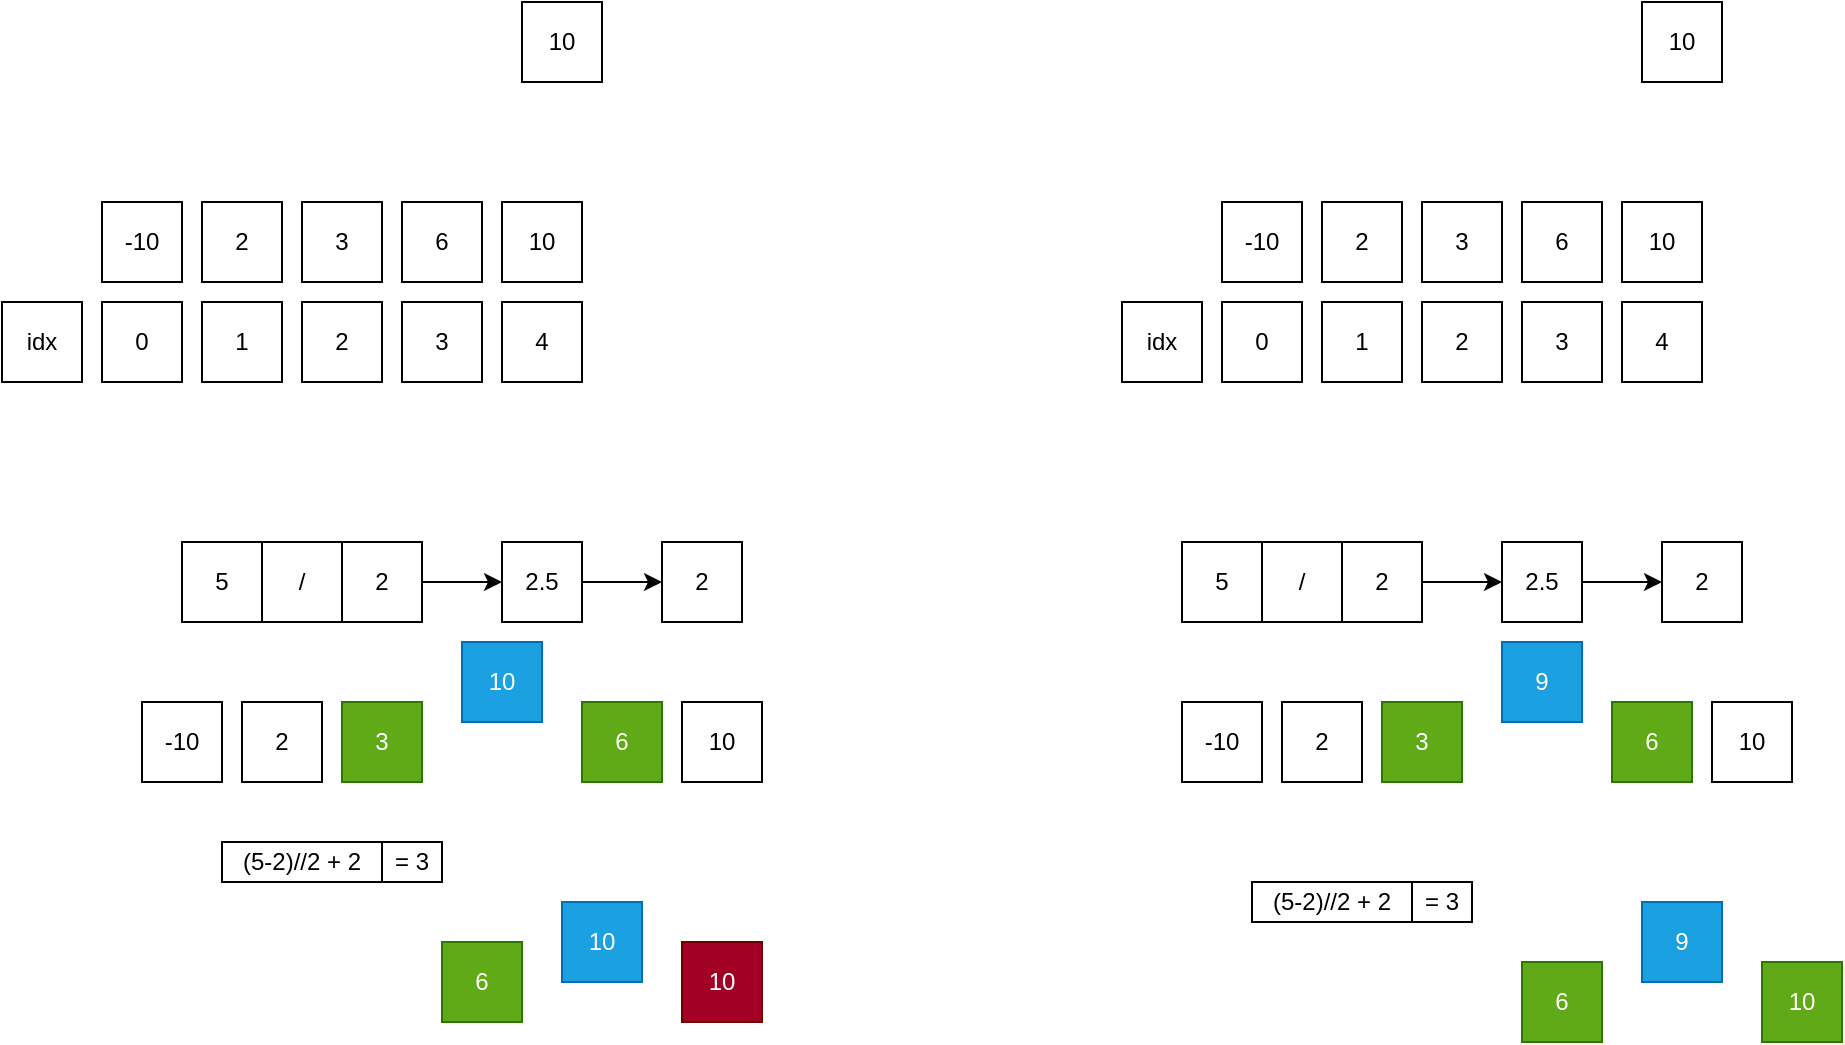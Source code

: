 <mxfile version="15.8.7" type="device"><diagram id="YQNXpzJX2jImr3CYh5W3" name="페이지-1"><mxGraphModel dx="1185" dy="714" grid="1" gridSize="10" guides="1" tooltips="1" connect="1" arrows="1" fold="1" page="1" pageScale="1" pageWidth="10000" pageHeight="10000" math="0" shadow="0"><root><mxCell id="0"/><mxCell id="1" parent="0"/><mxCell id="a110L5JyuXEohBfdSnwL-1" value="-10" style="rounded=0;whiteSpace=wrap;html=1;" vertex="1" parent="1"><mxGeometry x="520" y="360" width="40" height="40" as="geometry"/></mxCell><mxCell id="a110L5JyuXEohBfdSnwL-2" value="2" style="rounded=0;whiteSpace=wrap;html=1;" vertex="1" parent="1"><mxGeometry x="570" y="360" width="40" height="40" as="geometry"/></mxCell><mxCell id="a110L5JyuXEohBfdSnwL-3" value="3" style="rounded=0;whiteSpace=wrap;html=1;" vertex="1" parent="1"><mxGeometry x="620" y="360" width="40" height="40" as="geometry"/></mxCell><mxCell id="a110L5JyuXEohBfdSnwL-4" value="6" style="rounded=0;whiteSpace=wrap;html=1;" vertex="1" parent="1"><mxGeometry x="670" y="360" width="40" height="40" as="geometry"/></mxCell><mxCell id="a110L5JyuXEohBfdSnwL-5" value="10" style="rounded=0;whiteSpace=wrap;html=1;" vertex="1" parent="1"><mxGeometry x="720" y="360" width="40" height="40" as="geometry"/></mxCell><mxCell id="a110L5JyuXEohBfdSnwL-6" value="0" style="rounded=0;whiteSpace=wrap;html=1;" vertex="1" parent="1"><mxGeometry x="520" y="410" width="40" height="40" as="geometry"/></mxCell><mxCell id="a110L5JyuXEohBfdSnwL-7" value="1" style="rounded=0;whiteSpace=wrap;html=1;" vertex="1" parent="1"><mxGeometry x="570" y="410" width="40" height="40" as="geometry"/></mxCell><mxCell id="a110L5JyuXEohBfdSnwL-8" value="2" style="rounded=0;whiteSpace=wrap;html=1;" vertex="1" parent="1"><mxGeometry x="620" y="410" width="40" height="40" as="geometry"/></mxCell><mxCell id="a110L5JyuXEohBfdSnwL-9" value="3" style="rounded=0;whiteSpace=wrap;html=1;" vertex="1" parent="1"><mxGeometry x="670" y="410" width="40" height="40" as="geometry"/></mxCell><mxCell id="a110L5JyuXEohBfdSnwL-10" value="4" style="rounded=0;whiteSpace=wrap;html=1;" vertex="1" parent="1"><mxGeometry x="720" y="410" width="40" height="40" as="geometry"/></mxCell><mxCell id="a110L5JyuXEohBfdSnwL-12" value="idx" style="rounded=0;whiteSpace=wrap;html=1;" vertex="1" parent="1"><mxGeometry x="470" y="410" width="40" height="40" as="geometry"/></mxCell><mxCell id="a110L5JyuXEohBfdSnwL-13" value="10" style="rounded=0;whiteSpace=wrap;html=1;" vertex="1" parent="1"><mxGeometry x="730" y="260" width="40" height="40" as="geometry"/></mxCell><mxCell id="a110L5JyuXEohBfdSnwL-15" value="5" style="rounded=0;whiteSpace=wrap;html=1;" vertex="1" parent="1"><mxGeometry x="560" y="530" width="40" height="40" as="geometry"/></mxCell><mxCell id="a110L5JyuXEohBfdSnwL-21" style="edgeStyle=orthogonalEdgeStyle;rounded=0;orthogonalLoop=1;jettySize=auto;html=1;" edge="1" parent="1" source="a110L5JyuXEohBfdSnwL-16" target="a110L5JyuXEohBfdSnwL-18"><mxGeometry relative="1" as="geometry"/></mxCell><mxCell id="a110L5JyuXEohBfdSnwL-16" value="2" style="rounded=0;whiteSpace=wrap;html=1;" vertex="1" parent="1"><mxGeometry x="640" y="530" width="40" height="40" as="geometry"/></mxCell><mxCell id="a110L5JyuXEohBfdSnwL-17" value="/" style="rounded=0;whiteSpace=wrap;html=1;" vertex="1" parent="1"><mxGeometry x="600" y="530" width="40" height="40" as="geometry"/></mxCell><mxCell id="a110L5JyuXEohBfdSnwL-23" style="edgeStyle=orthogonalEdgeStyle;rounded=0;orthogonalLoop=1;jettySize=auto;html=1;" edge="1" parent="1" source="a110L5JyuXEohBfdSnwL-18" target="a110L5JyuXEohBfdSnwL-19"><mxGeometry relative="1" as="geometry"/></mxCell><mxCell id="a110L5JyuXEohBfdSnwL-18" value="2.5" style="rounded=0;whiteSpace=wrap;html=1;" vertex="1" parent="1"><mxGeometry x="720" y="530" width="40" height="40" as="geometry"/></mxCell><mxCell id="a110L5JyuXEohBfdSnwL-19" value="2" style="rounded=0;whiteSpace=wrap;html=1;" vertex="1" parent="1"><mxGeometry x="800" y="530" width="40" height="40" as="geometry"/></mxCell><mxCell id="a110L5JyuXEohBfdSnwL-55" value="5" style="rounded=0;whiteSpace=wrap;html=1;" vertex="1" parent="1"><mxGeometry x="1060" y="530" width="40" height="40" as="geometry"/></mxCell><mxCell id="a110L5JyuXEohBfdSnwL-56" style="edgeStyle=orthogonalEdgeStyle;rounded=0;orthogonalLoop=1;jettySize=auto;html=1;" edge="1" source="a110L5JyuXEohBfdSnwL-57" target="a110L5JyuXEohBfdSnwL-60" parent="1"><mxGeometry relative="1" as="geometry"/></mxCell><mxCell id="a110L5JyuXEohBfdSnwL-57" value="2" style="rounded=0;whiteSpace=wrap;html=1;" vertex="1" parent="1"><mxGeometry x="1140" y="530" width="40" height="40" as="geometry"/></mxCell><mxCell id="a110L5JyuXEohBfdSnwL-58" value="/" style="rounded=0;whiteSpace=wrap;html=1;" vertex="1" parent="1"><mxGeometry x="1100" y="530" width="40" height="40" as="geometry"/></mxCell><mxCell id="a110L5JyuXEohBfdSnwL-59" style="edgeStyle=orthogonalEdgeStyle;rounded=0;orthogonalLoop=1;jettySize=auto;html=1;" edge="1" source="a110L5JyuXEohBfdSnwL-60" target="a110L5JyuXEohBfdSnwL-61" parent="1"><mxGeometry relative="1" as="geometry"/></mxCell><mxCell id="a110L5JyuXEohBfdSnwL-60" value="2.5" style="rounded=0;whiteSpace=wrap;html=1;" vertex="1" parent="1"><mxGeometry x="1220" y="530" width="40" height="40" as="geometry"/></mxCell><mxCell id="a110L5JyuXEohBfdSnwL-61" value="2" style="rounded=0;whiteSpace=wrap;html=1;" vertex="1" parent="1"><mxGeometry x="1300" y="530" width="40" height="40" as="geometry"/></mxCell><mxCell id="a110L5JyuXEohBfdSnwL-68" value="10" style="rounded=0;whiteSpace=wrap;html=1;fillColor=#1ba1e2;fontColor=#ffffff;strokeColor=#006EAF;" vertex="1" parent="1"><mxGeometry x="700" y="580" width="40" height="40" as="geometry"/></mxCell><mxCell id="a110L5JyuXEohBfdSnwL-81" value="6" style="rounded=0;whiteSpace=wrap;html=1;fillColor=#60a917;fontColor=#ffffff;strokeColor=#2D7600;" vertex="1" parent="1"><mxGeometry x="760" y="610" width="40" height="40" as="geometry"/></mxCell><mxCell id="a110L5JyuXEohBfdSnwL-82" value="10" style="rounded=0;whiteSpace=wrap;html=1;" vertex="1" parent="1"><mxGeometry x="810" y="610" width="40" height="40" as="geometry"/></mxCell><mxCell id="a110L5JyuXEohBfdSnwL-83" value="-10" style="rounded=0;whiteSpace=wrap;html=1;" vertex="1" parent="1"><mxGeometry x="540" y="610" width="40" height="40" as="geometry"/></mxCell><mxCell id="a110L5JyuXEohBfdSnwL-84" value="2" style="rounded=0;whiteSpace=wrap;html=1;" vertex="1" parent="1"><mxGeometry x="590" y="610" width="40" height="40" as="geometry"/></mxCell><mxCell id="a110L5JyuXEohBfdSnwL-85" value="3" style="rounded=0;whiteSpace=wrap;html=1;fillColor=#60a917;fontColor=#ffffff;strokeColor=#2D7600;" vertex="1" parent="1"><mxGeometry x="640" y="610" width="40" height="40" as="geometry"/></mxCell><mxCell id="a110L5JyuXEohBfdSnwL-96" value="(5-2)//2 + 2" style="rounded=0;whiteSpace=wrap;html=1;" vertex="1" parent="1"><mxGeometry x="580" y="680" width="80" height="20" as="geometry"/></mxCell><mxCell id="a110L5JyuXEohBfdSnwL-97" value="= 3" style="rounded=0;whiteSpace=wrap;html=1;" vertex="1" parent="1"><mxGeometry x="660" y="680" width="30" height="20" as="geometry"/></mxCell><mxCell id="a110L5JyuXEohBfdSnwL-98" value="6" style="rounded=0;whiteSpace=wrap;html=1;fillColor=#60a917;fontColor=#ffffff;strokeColor=#2D7600;" vertex="1" parent="1"><mxGeometry x="690" y="730" width="40" height="40" as="geometry"/></mxCell><mxCell id="a110L5JyuXEohBfdSnwL-99" value="10" style="rounded=0;whiteSpace=wrap;html=1;fillColor=#a20025;fontColor=#ffffff;strokeColor=#6F0000;" vertex="1" parent="1"><mxGeometry x="810" y="730" width="40" height="40" as="geometry"/></mxCell><mxCell id="a110L5JyuXEohBfdSnwL-100" value="10" style="rounded=0;whiteSpace=wrap;html=1;fillColor=#1ba1e2;fontColor=#ffffff;strokeColor=#006EAF;" vertex="1" parent="1"><mxGeometry x="750" y="710" width="40" height="40" as="geometry"/></mxCell><mxCell id="a110L5JyuXEohBfdSnwL-101" value="-10" style="rounded=0;whiteSpace=wrap;html=1;" vertex="1" parent="1"><mxGeometry x="1080" y="360" width="40" height="40" as="geometry"/></mxCell><mxCell id="a110L5JyuXEohBfdSnwL-102" value="2" style="rounded=0;whiteSpace=wrap;html=1;" vertex="1" parent="1"><mxGeometry x="1130" y="360" width="40" height="40" as="geometry"/></mxCell><mxCell id="a110L5JyuXEohBfdSnwL-103" value="3" style="rounded=0;whiteSpace=wrap;html=1;" vertex="1" parent="1"><mxGeometry x="1180" y="360" width="40" height="40" as="geometry"/></mxCell><mxCell id="a110L5JyuXEohBfdSnwL-104" value="6" style="rounded=0;whiteSpace=wrap;html=1;" vertex="1" parent="1"><mxGeometry x="1230" y="360" width="40" height="40" as="geometry"/></mxCell><mxCell id="a110L5JyuXEohBfdSnwL-105" value="10" style="rounded=0;whiteSpace=wrap;html=1;" vertex="1" parent="1"><mxGeometry x="1280" y="360" width="40" height="40" as="geometry"/></mxCell><mxCell id="a110L5JyuXEohBfdSnwL-106" value="0" style="rounded=0;whiteSpace=wrap;html=1;" vertex="1" parent="1"><mxGeometry x="1080" y="410" width="40" height="40" as="geometry"/></mxCell><mxCell id="a110L5JyuXEohBfdSnwL-107" value="1" style="rounded=0;whiteSpace=wrap;html=1;" vertex="1" parent="1"><mxGeometry x="1130" y="410" width="40" height="40" as="geometry"/></mxCell><mxCell id="a110L5JyuXEohBfdSnwL-108" value="2" style="rounded=0;whiteSpace=wrap;html=1;" vertex="1" parent="1"><mxGeometry x="1180" y="410" width="40" height="40" as="geometry"/></mxCell><mxCell id="a110L5JyuXEohBfdSnwL-109" value="3" style="rounded=0;whiteSpace=wrap;html=1;" vertex="1" parent="1"><mxGeometry x="1230" y="410" width="40" height="40" as="geometry"/></mxCell><mxCell id="a110L5JyuXEohBfdSnwL-110" value="4" style="rounded=0;whiteSpace=wrap;html=1;" vertex="1" parent="1"><mxGeometry x="1280" y="410" width="40" height="40" as="geometry"/></mxCell><mxCell id="a110L5JyuXEohBfdSnwL-111" value="idx" style="rounded=0;whiteSpace=wrap;html=1;" vertex="1" parent="1"><mxGeometry x="1030" y="410" width="40" height="40" as="geometry"/></mxCell><mxCell id="a110L5JyuXEohBfdSnwL-112" value="10" style="rounded=0;whiteSpace=wrap;html=1;" vertex="1" parent="1"><mxGeometry x="1290" y="260" width="40" height="40" as="geometry"/></mxCell><mxCell id="a110L5JyuXEohBfdSnwL-113" value="9" style="rounded=0;whiteSpace=wrap;html=1;fillColor=#1ba1e2;fontColor=#ffffff;strokeColor=#006EAF;" vertex="1" parent="1"><mxGeometry x="1220" y="580" width="40" height="40" as="geometry"/></mxCell><mxCell id="a110L5JyuXEohBfdSnwL-114" value="6" style="rounded=0;whiteSpace=wrap;html=1;fillColor=#60a917;fontColor=#ffffff;strokeColor=#2D7600;" vertex="1" parent="1"><mxGeometry x="1275" y="610" width="40" height="40" as="geometry"/></mxCell><mxCell id="a110L5JyuXEohBfdSnwL-115" value="10" style="rounded=0;whiteSpace=wrap;html=1;" vertex="1" parent="1"><mxGeometry x="1325" y="610" width="40" height="40" as="geometry"/></mxCell><mxCell id="a110L5JyuXEohBfdSnwL-116" value="-10" style="rounded=0;whiteSpace=wrap;html=1;" vertex="1" parent="1"><mxGeometry x="1060" y="610" width="40" height="40" as="geometry"/></mxCell><mxCell id="a110L5JyuXEohBfdSnwL-117" value="2" style="rounded=0;whiteSpace=wrap;html=1;" vertex="1" parent="1"><mxGeometry x="1110" y="610" width="40" height="40" as="geometry"/></mxCell><mxCell id="a110L5JyuXEohBfdSnwL-118" value="3" style="rounded=0;whiteSpace=wrap;html=1;fillColor=#60a917;fontColor=#ffffff;strokeColor=#2D7600;" vertex="1" parent="1"><mxGeometry x="1160" y="610" width="40" height="40" as="geometry"/></mxCell><mxCell id="a110L5JyuXEohBfdSnwL-119" value="(5-2)//2 + 2" style="rounded=0;whiteSpace=wrap;html=1;" vertex="1" parent="1"><mxGeometry x="1095" y="700" width="80" height="20" as="geometry"/></mxCell><mxCell id="a110L5JyuXEohBfdSnwL-120" value="= 3" style="rounded=0;whiteSpace=wrap;html=1;" vertex="1" parent="1"><mxGeometry x="1175" y="700" width="30" height="20" as="geometry"/></mxCell><mxCell id="a110L5JyuXEohBfdSnwL-121" value="6" style="rounded=0;whiteSpace=wrap;html=1;fillColor=#60a917;fontColor=#ffffff;strokeColor=#2D7600;" vertex="1" parent="1"><mxGeometry x="1230" y="740" width="40" height="40" as="geometry"/></mxCell><mxCell id="a110L5JyuXEohBfdSnwL-122" value="10" style="rounded=0;whiteSpace=wrap;html=1;fillColor=#60a917;fontColor=#ffffff;strokeColor=#2D7600;" vertex="1" parent="1"><mxGeometry x="1350" y="740" width="40" height="40" as="geometry"/></mxCell><mxCell id="a110L5JyuXEohBfdSnwL-123" value="9" style="rounded=0;whiteSpace=wrap;html=1;fillColor=#1ba1e2;fontColor=#ffffff;strokeColor=#006EAF;" vertex="1" parent="1"><mxGeometry x="1290" y="710" width="40" height="40" as="geometry"/></mxCell></root></mxGraphModel></diagram></mxfile>